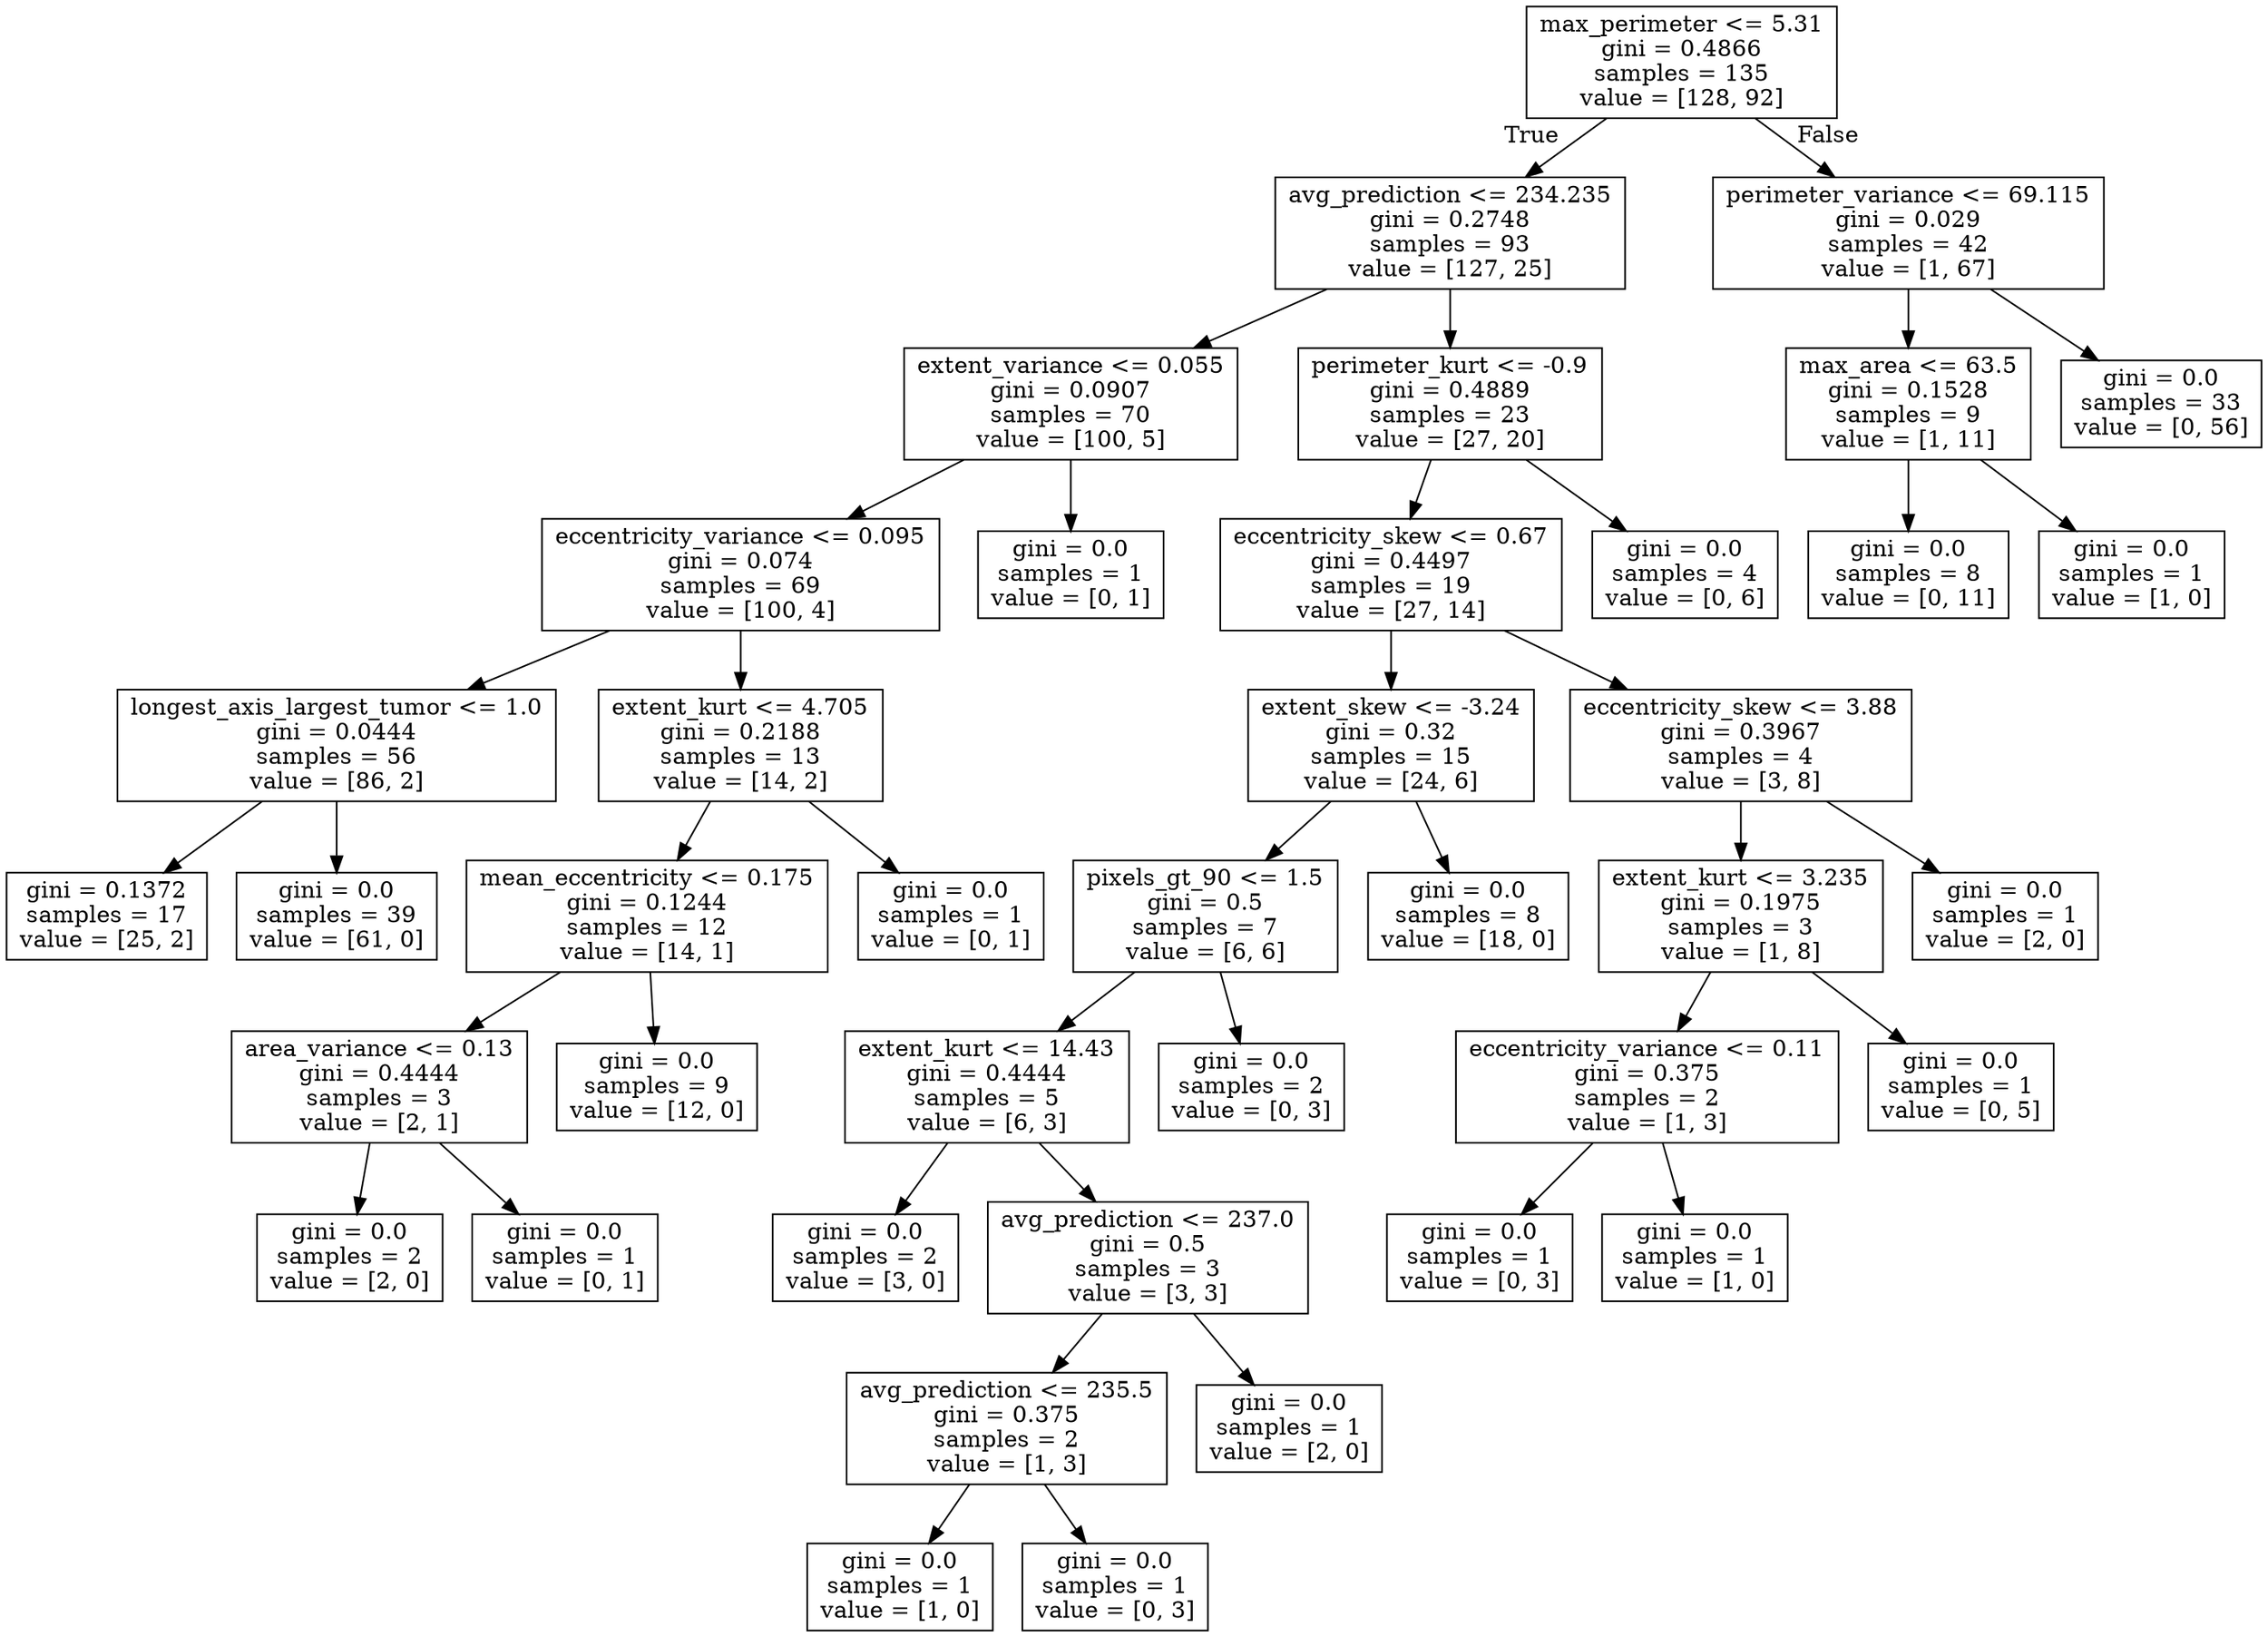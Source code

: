digraph Tree {
node [shape=box] ;
0 [label="max_perimeter <= 5.31\ngini = 0.4866\nsamples = 135\nvalue = [128, 92]"] ;
1 [label="avg_prediction <= 234.235\ngini = 0.2748\nsamples = 93\nvalue = [127, 25]"] ;
0 -> 1 [labeldistance=2.5, labelangle=45, headlabel="True"] ;
2 [label="extent_variance <= 0.055\ngini = 0.0907\nsamples = 70\nvalue = [100, 5]"] ;
1 -> 2 ;
3 [label="eccentricity_variance <= 0.095\ngini = 0.074\nsamples = 69\nvalue = [100, 4]"] ;
2 -> 3 ;
4 [label="longest_axis_largest_tumor <= 1.0\ngini = 0.0444\nsamples = 56\nvalue = [86, 2]"] ;
3 -> 4 ;
5 [label="gini = 0.1372\nsamples = 17\nvalue = [25, 2]"] ;
4 -> 5 ;
6 [label="gini = 0.0\nsamples = 39\nvalue = [61, 0]"] ;
4 -> 6 ;
7 [label="extent_kurt <= 4.705\ngini = 0.2188\nsamples = 13\nvalue = [14, 2]"] ;
3 -> 7 ;
8 [label="mean_eccentricity <= 0.175\ngini = 0.1244\nsamples = 12\nvalue = [14, 1]"] ;
7 -> 8 ;
9 [label="area_variance <= 0.13\ngini = 0.4444\nsamples = 3\nvalue = [2, 1]"] ;
8 -> 9 ;
10 [label="gini = 0.0\nsamples = 2\nvalue = [2, 0]"] ;
9 -> 10 ;
11 [label="gini = 0.0\nsamples = 1\nvalue = [0, 1]"] ;
9 -> 11 ;
12 [label="gini = 0.0\nsamples = 9\nvalue = [12, 0]"] ;
8 -> 12 ;
13 [label="gini = 0.0\nsamples = 1\nvalue = [0, 1]"] ;
7 -> 13 ;
14 [label="gini = 0.0\nsamples = 1\nvalue = [0, 1]"] ;
2 -> 14 ;
15 [label="perimeter_kurt <= -0.9\ngini = 0.4889\nsamples = 23\nvalue = [27, 20]"] ;
1 -> 15 ;
16 [label="eccentricity_skew <= 0.67\ngini = 0.4497\nsamples = 19\nvalue = [27, 14]"] ;
15 -> 16 ;
17 [label="extent_skew <= -3.24\ngini = 0.32\nsamples = 15\nvalue = [24, 6]"] ;
16 -> 17 ;
18 [label="pixels_gt_90 <= 1.5\ngini = 0.5\nsamples = 7\nvalue = [6, 6]"] ;
17 -> 18 ;
19 [label="extent_kurt <= 14.43\ngini = 0.4444\nsamples = 5\nvalue = [6, 3]"] ;
18 -> 19 ;
20 [label="gini = 0.0\nsamples = 2\nvalue = [3, 0]"] ;
19 -> 20 ;
21 [label="avg_prediction <= 237.0\ngini = 0.5\nsamples = 3\nvalue = [3, 3]"] ;
19 -> 21 ;
22 [label="avg_prediction <= 235.5\ngini = 0.375\nsamples = 2\nvalue = [1, 3]"] ;
21 -> 22 ;
23 [label="gini = 0.0\nsamples = 1\nvalue = [1, 0]"] ;
22 -> 23 ;
24 [label="gini = 0.0\nsamples = 1\nvalue = [0, 3]"] ;
22 -> 24 ;
25 [label="gini = 0.0\nsamples = 1\nvalue = [2, 0]"] ;
21 -> 25 ;
26 [label="gini = 0.0\nsamples = 2\nvalue = [0, 3]"] ;
18 -> 26 ;
27 [label="gini = 0.0\nsamples = 8\nvalue = [18, 0]"] ;
17 -> 27 ;
28 [label="eccentricity_skew <= 3.88\ngini = 0.3967\nsamples = 4\nvalue = [3, 8]"] ;
16 -> 28 ;
29 [label="extent_kurt <= 3.235\ngini = 0.1975\nsamples = 3\nvalue = [1, 8]"] ;
28 -> 29 ;
30 [label="eccentricity_variance <= 0.11\ngini = 0.375\nsamples = 2\nvalue = [1, 3]"] ;
29 -> 30 ;
31 [label="gini = 0.0\nsamples = 1\nvalue = [0, 3]"] ;
30 -> 31 ;
32 [label="gini = 0.0\nsamples = 1\nvalue = [1, 0]"] ;
30 -> 32 ;
33 [label="gini = 0.0\nsamples = 1\nvalue = [0, 5]"] ;
29 -> 33 ;
34 [label="gini = 0.0\nsamples = 1\nvalue = [2, 0]"] ;
28 -> 34 ;
35 [label="gini = 0.0\nsamples = 4\nvalue = [0, 6]"] ;
15 -> 35 ;
36 [label="perimeter_variance <= 69.115\ngini = 0.029\nsamples = 42\nvalue = [1, 67]"] ;
0 -> 36 [labeldistance=2.5, labelangle=-45, headlabel="False"] ;
37 [label="max_area <= 63.5\ngini = 0.1528\nsamples = 9\nvalue = [1, 11]"] ;
36 -> 37 ;
38 [label="gini = 0.0\nsamples = 8\nvalue = [0, 11]"] ;
37 -> 38 ;
39 [label="gini = 0.0\nsamples = 1\nvalue = [1, 0]"] ;
37 -> 39 ;
40 [label="gini = 0.0\nsamples = 33\nvalue = [0, 56]"] ;
36 -> 40 ;
}